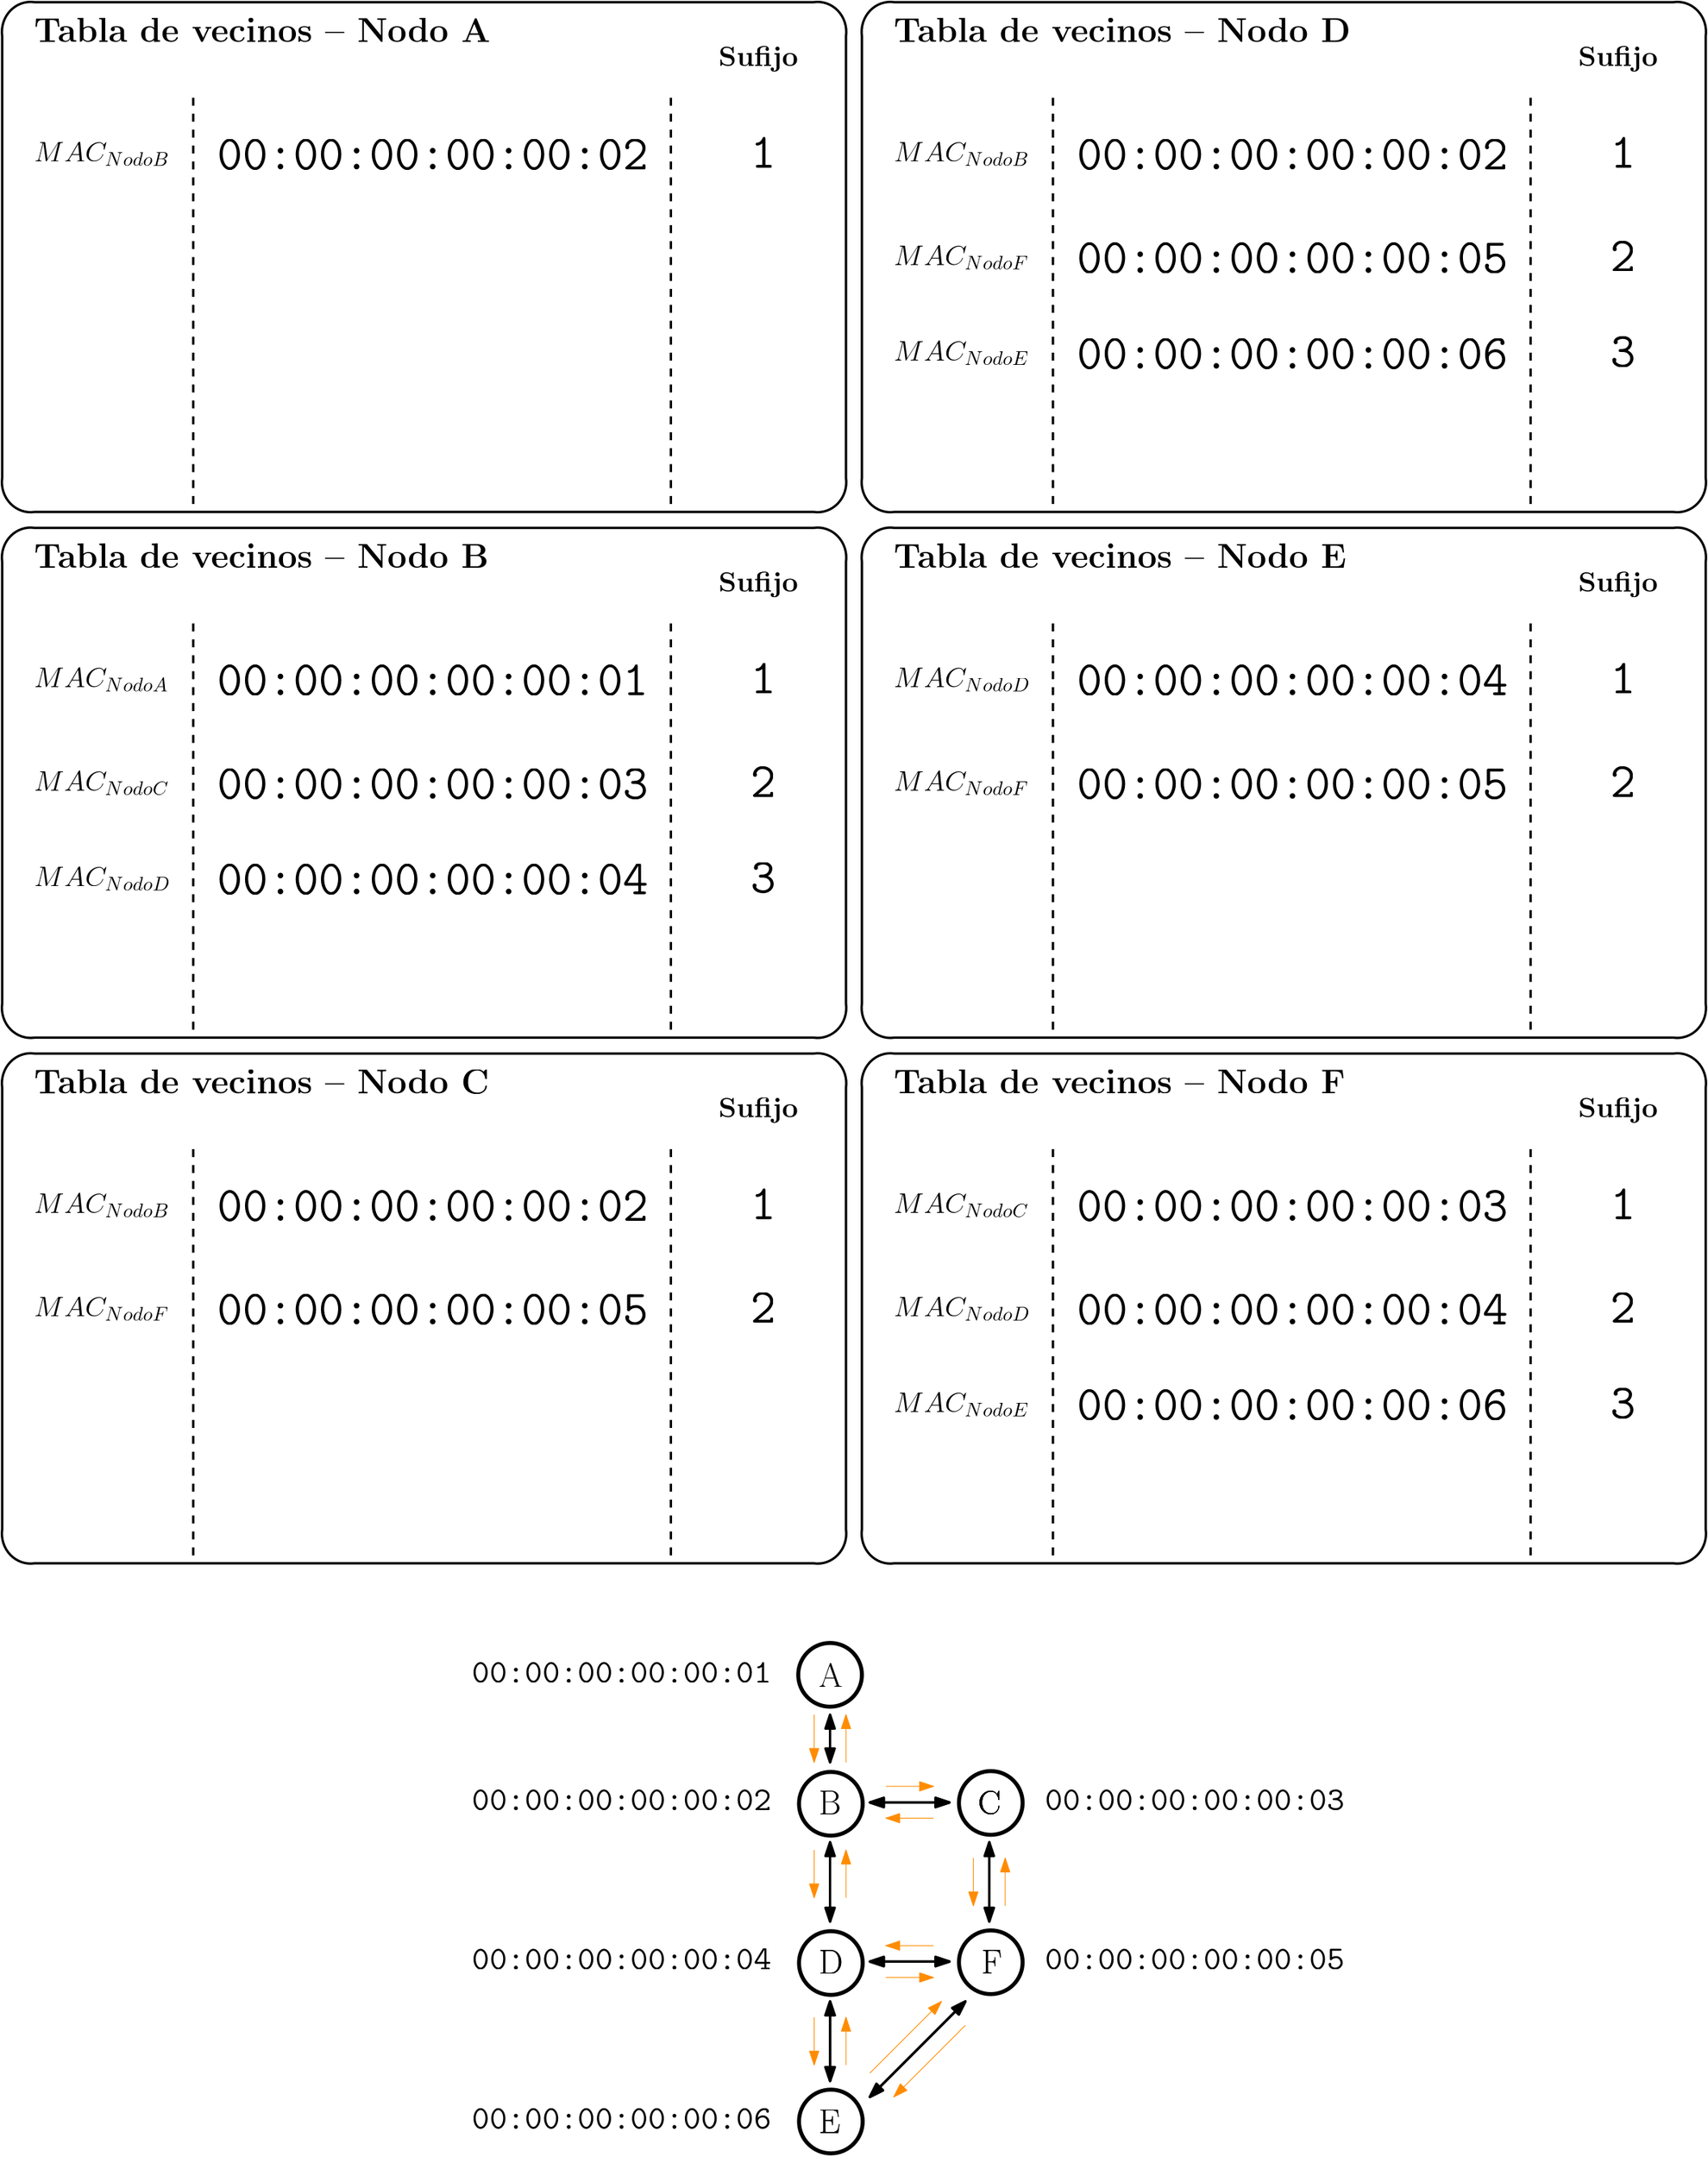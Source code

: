 <?xml version="1.0"?>
<!DOCTYPE ipe SYSTEM "ipe.dtd">
<ipe version="70218" creator="Ipe 7.2.26">
<info created="D:20220906154634" modified="D:20250822190328"/>
<ipestyle name="basic">
<symbol name="arrow/arc(spx)">
<path stroke="sym-stroke" fill="sym-stroke" pen="sym-pen">
0 0 m
-1 0.333 l
-1 -0.333 l
h
</path>
</symbol>
<symbol name="arrow/farc(spx)">
<path stroke="sym-stroke" fill="white" pen="sym-pen">
0 0 m
-1 0.333 l
-1 -0.333 l
h
</path>
</symbol>
<symbol name="arrow/ptarc(spx)">
<path stroke="sym-stroke" fill="sym-stroke" pen="sym-pen">
0 0 m
-1 0.333 l
-0.8 0 l
-1 -0.333 l
h
</path>
</symbol>
<symbol name="arrow/fptarc(spx)">
<path stroke="sym-stroke" fill="white" pen="sym-pen">
0 0 m
-1 0.333 l
-0.8 0 l
-1 -0.333 l
h
</path>
</symbol>
<symbol name="mark/circle(sx)" transformations="translations">
<path fill="sym-stroke">
0.6 0 0 0.6 0 0 e
0.4 0 0 0.4 0 0 e
</path>
</symbol>
<symbol name="mark/disk(sx)" transformations="translations">
<path fill="sym-stroke">
0.6 0 0 0.6 0 0 e
</path>
</symbol>
<symbol name="mark/fdisk(sfx)" transformations="translations">
<group>
<path fill="sym-fill">
0.5 0 0 0.5 0 0 e
</path>
<path fill="sym-stroke" fillrule="eofill">
0.6 0 0 0.6 0 0 e
0.4 0 0 0.4 0 0 e
</path>
</group>
</symbol>
<symbol name="mark/box(sx)" transformations="translations">
<path fill="sym-stroke" fillrule="eofill">
-0.6 -0.6 m
0.6 -0.6 l
0.6 0.6 l
-0.6 0.6 l
h
-0.4 -0.4 m
0.4 -0.4 l
0.4 0.4 l
-0.4 0.4 l
h
</path>
</symbol>
<symbol name="mark/square(sx)" transformations="translations">
<path fill="sym-stroke">
-0.6 -0.6 m
0.6 -0.6 l
0.6 0.6 l
-0.6 0.6 l
h
</path>
</symbol>
<symbol name="mark/fsquare(sfx)" transformations="translations">
<group>
<path fill="sym-fill">
-0.5 -0.5 m
0.5 -0.5 l
0.5 0.5 l
-0.5 0.5 l
h
</path>
<path fill="sym-stroke" fillrule="eofill">
-0.6 -0.6 m
0.6 -0.6 l
0.6 0.6 l
-0.6 0.6 l
h
-0.4 -0.4 m
0.4 -0.4 l
0.4 0.4 l
-0.4 0.4 l
h
</path>
</group>
</symbol>
<symbol name="mark/cross(sx)" transformations="translations">
<group>
<path fill="sym-stroke">
-0.43 -0.57 m
0.57 0.43 l
0.43 0.57 l
-0.57 -0.43 l
h
</path>
<path fill="sym-stroke">
-0.43 0.57 m
0.57 -0.43 l
0.43 -0.57 l
-0.57 0.43 l
h
</path>
</group>
</symbol>
<symbol name="arrow/fnormal(spx)">
<path stroke="sym-stroke" fill="white" pen="sym-pen">
0 0 m
-1 0.333 l
-1 -0.333 l
h
</path>
</symbol>
<symbol name="arrow/pointed(spx)">
<path stroke="sym-stroke" fill="sym-stroke" pen="sym-pen">
0 0 m
-1 0.333 l
-0.8 0 l
-1 -0.333 l
h
</path>
</symbol>
<symbol name="arrow/fpointed(spx)">
<path stroke="sym-stroke" fill="white" pen="sym-pen">
0 0 m
-1 0.333 l
-0.8 0 l
-1 -0.333 l
h
</path>
</symbol>
<symbol name="arrow/linear(spx)">
<path stroke="sym-stroke" pen="sym-pen">
-1 0.333 m
0 0 l
-1 -0.333 l
</path>
</symbol>
<symbol name="arrow/fdouble(spx)">
<path stroke="sym-stroke" fill="white" pen="sym-pen">
0 0 m
-1 0.333 l
-1 -0.333 l
h
-1 0 m
-2 0.333 l
-2 -0.333 l
h
</path>
</symbol>
<symbol name="arrow/double(spx)">
<path stroke="sym-stroke" fill="sym-stroke" pen="sym-pen">
0 0 m
-1 0.333 l
-1 -0.333 l
h
-1 0 m
-2 0.333 l
-2 -0.333 l
h
</path>
</symbol>
<symbol name="arrow/mid-normal(spx)">
<path stroke="sym-stroke" fill="sym-stroke" pen="sym-pen">
0.5 0 m
-0.5 0.333 l
-0.5 -0.333 l
h
</path>
</symbol>
<symbol name="arrow/mid-fnormal(spx)">
<path stroke="sym-stroke" fill="white" pen="sym-pen">
0.5 0 m
-0.5 0.333 l
-0.5 -0.333 l
h
</path>
</symbol>
<symbol name="arrow/mid-pointed(spx)">
<path stroke="sym-stroke" fill="sym-stroke" pen="sym-pen">
0.5 0 m
-0.5 0.333 l
-0.3 0 l
-0.5 -0.333 l
h
</path>
</symbol>
<symbol name="arrow/mid-fpointed(spx)">
<path stroke="sym-stroke" fill="white" pen="sym-pen">
0.5 0 m
-0.5 0.333 l
-0.3 0 l
-0.5 -0.333 l
h
</path>
</symbol>
<symbol name="arrow/mid-double(spx)">
<path stroke="sym-stroke" fill="sym-stroke" pen="sym-pen">
1 0 m
0 0.333 l
0 -0.333 l
h
0 0 m
-1 0.333 l
-1 -0.333 l
h
</path>
</symbol>
<symbol name="arrow/mid-fdouble(spx)">
<path stroke="sym-stroke" fill="white" pen="sym-pen">
1 0 m
0 0.333 l
0 -0.333 l
h
0 0 m
-1 0.333 l
-1 -0.333 l
h
</path>
</symbol>
<anglesize name="22.5 deg" value="22.5"/>
<anglesize name="30 deg" value="30"/>
<anglesize name="45 deg" value="45"/>
<anglesize name="60 deg" value="60"/>
<anglesize name="90 deg" value="90"/>
<arrowsize name="large" value="10"/>
<arrowsize name="small" value="5"/>
<arrowsize name="tiny" value="3"/>
<color name="blue" value="0 0 1"/>
<color name="brown" value="0.647 0.165 0.165"/>
<color name="darkblue" value="0 0 0.545"/>
<color name="darkcyan" value="0 0.545 0.545"/>
<color name="darkgray" value="0.663"/>
<color name="darkgreen" value="0 0.392 0"/>
<color name="darkmagenta" value="0.545 0 0.545"/>
<color name="darkorange" value="1 0.549 0"/>
<color name="darkred" value="0.545 0 0"/>
<color name="gold" value="1 0.843 0"/>
<color name="gray" value="0.745"/>
<color name="green" value="0 1 0"/>
<color name="lightblue" value="0.678 0.847 0.902"/>
<color name="lightcyan" value="0.878 1 1"/>
<color name="lightgray" value="0.827"/>
<color name="lightgreen" value="0.565 0.933 0.565"/>
<color name="lightyellow" value="1 1 0.878"/>
<color name="navy" value="0 0 0.502"/>
<color name="orange" value="1 0.647 0"/>
<color name="pink" value="1 0.753 0.796"/>
<color name="purple" value="0.627 0.125 0.941"/>
<color name="red" value="1 0 0"/>
<color name="seagreen" value="0.18 0.545 0.341"/>
<color name="turquoise" value="0.251 0.878 0.816"/>
<color name="violet" value="0.933 0.51 0.933"/>
<color name="yellow" value="1 1 0"/>
<dashstyle name="dash dot dotted" value="[4 2 1 2 1 2] 0"/>
<dashstyle name="dash dotted" value="[4 2 1 2] 0"/>
<dashstyle name="dashed" value="[4] 0"/>
<dashstyle name="dotted" value="[1 3] 0"/>
<gridsize name="10 pts (~3.5 mm)" value="10"/>
<gridsize name="14 pts (~5 mm)" value="14"/>
<gridsize name="16 pts (~6 mm)" value="16"/>
<gridsize name="20 pts (~7 mm)" value="20"/>
<gridsize name="28 pts (~10 mm)" value="28"/>
<gridsize name="32 pts (~12 mm)" value="32"/>
<gridsize name="4 pts" value="4"/>
<gridsize name="56 pts (~20 mm)" value="56"/>
<gridsize name="8 pts (~3 mm)" value="8"/>
<opacity name="10%" value="0.1"/>
<opacity name="30%" value="0.3"/>
<opacity name="50%" value="0.5"/>
<opacity name="75%" value="0.75"/>
<pen name="fat" value="1.2"/>
<pen name="heavier" value="0.8"/>
<pen name="ultrafat" value="2"/>
<symbolsize name="large" value="5"/>
<symbolsize name="small" value="2"/>
<symbolsize name="tiny" value="1.1"/>
<textsize name="Huge" value="\Huge"/>
<textsize name="LARGE" value="\LARGE"/>
<textsize name="Large" value="\Large"/>
<textsize name="footnote" value="\footnotesize"/>
<textsize name="huge" value="\huge"/>
<textsize name="large" value="\large"/>
<textsize name="script" value="\scriptsize"/>
<textsize name="small" value="\small"/>
<textsize name="tiny" value="\tiny"/>
<textstyle name="center" begin="\begin{center}" end="\end{center}"/>
<textstyle name="item" begin="\begin{itemize}\item{}" end="\end{itemize}"/>
<textstyle name="itemize" begin="\begin{itemize}" end="\end{itemize}"/>
<tiling name="falling" angle="-60" step="4" width="1"/>
<tiling name="rising" angle="30" step="4" width="1"/>
</ipestyle>
<ipestyle name="customsize">
<layout paper="2000 1200" origin="0 0" frame="2000 1200"/>
</ipestyle>
<page>
<layer name="alpha"/>
<view layers="alpha" active="alpha"/>
<path layer="alpha" matrix="1.01922 0 0 1.06663 -8.30485 304.557" stroke="black" pen="fat">
32 832 m
14.1421 0 0 14.1421 30 818 16 816 a
16 608 l
14.1421 0 0 14.1421 30 606 32 592 a
416 592 l
14.1421 0 0 14.1421 418 606 432 608 a
432 816 l
14.1421 0 0 14.1421 418 818 416 832 a
h
</path>
<text matrix="1 0 0 1 -24 356" transformations="translations" pos="48 816" stroke="black" type="label" width="229.408" height="11.955" depth="0" valign="baseline" size="LARGE">\textbf{Tabla de vecinos -- Nodo A}</text>
<path matrix="1 0 0 1.00151 -8 342.793" stroke="black" dash="dashed" pen="fat">
352 800 m
352 592 l
</path>
<text matrix="1 0 0 1 0 344" transformations="translations" pos="368 816" stroke="black" type="label" width="39.9" height="9.962" depth="2.79" valign="baseline" size="Large">\textbf{Sufijo}</text>
<text matrix="1 0 0 1 -16 340.863" transformations="translations" pos="400 768" stroke="black" type="label" width="12.755" height="15.148" depth="0" valign="baseline" size="Huge">\textbf{\texttt{1}}</text>
<text matrix="1 0 0 1 -24 344" transformations="translations" pos="48 768" stroke="black" type="label" width="68.158" height="9.805" depth="2.15" valign="baseline" size="Large" style="math">MAC_{Nodo B}</text>
<path matrix="1 0 0 1.00151 -248 342.793" stroke="black" dash="dashed" pen="fat">
352 800 m
352 592 l
</path>
<text matrix="1 0 0 1 -12 340" transformations="translations" pos="128 768" stroke="black" type="label" width="216.835" height="15.148" depth="0" valign="baseline" size="Huge">\texttt{00:00:00:00:00:02}</text>
<path matrix="1.01922 0 0 1.06663 -8.30485 40.5567" stroke="black" pen="fat">
32 832 m
14.1421 0 0 14.1421 30 818 16 816 a
16 608 l
14.1421 0 0 14.1421 30 606 32 592 a
416 592 l
14.1421 0 0 14.1421 418 606 432 608 a
432 816 l
14.1421 0 0 14.1421 418 818 416 832 a
h
</path>
<text matrix="1 0 0 1 -24 92" transformations="translations" pos="48 816" stroke="black" type="label" width="228.551" height="11.955" depth="0" valign="baseline" size="LARGE">\textbf{Tabla de vecinos -- Nodo B}</text>
<path matrix="1 0 0 1.00151 -8 78.7934" stroke="black" dash="dashed" pen="fat">
352 800 m
352 592 l
</path>
<text matrix="1 0 0 1 0 80" transformations="translations" pos="368 816" stroke="black" type="label" width="39.9" height="9.962" depth="2.79" valign="baseline" size="Large">\textbf{Sufijo}</text>
<text matrix="1 0 0 1 -16 76.8627" transformations="translations" pos="400 768" stroke="black" type="label" width="12.755" height="15.148" depth="0" valign="baseline" size="Huge">\textbf{\texttt{1}}</text>
<text matrix="1 0 0 1 -24 80" transformations="translations" pos="48 768" stroke="black" type="label" width="67.573" height="9.805" depth="2.15" valign="baseline" size="Large" style="math">MAC_{Nodo A}</text>
<path matrix="1 0 0 1.00151 -248 78.7931" stroke="black" dash="dashed" pen="fat">
352 800 m
352 592 l
</path>
<text matrix="1 0 0 1 -12 76" transformations="translations" pos="128 768" stroke="black" type="label" width="216.835" height="15.148" depth="0" valign="baseline" size="Huge">\texttt{00:00:00:00:00:01}</text>
<text matrix="1 0 0 1 -16 24.8627" transformations="translations" pos="400 768" stroke="black" type="label" width="12.755" height="15.148" depth="0" valign="baseline" size="Huge">\textbf{\texttt{2}}</text>
<text matrix="1 0 0 1 -24 28" transformations="translations" pos="48 768" stroke="black" type="label" width="67.935" height="9.805" depth="2.15" valign="baseline" size="Large" style="math">MAC_{Nodo C}</text>
<text matrix="1 0 0 1 -12 24" transformations="translations" pos="128 768" stroke="black" type="label" width="216.835" height="15.148" depth="0" valign="baseline" size="Huge">\texttt{00:00:00:00:00:03}</text>
<text matrix="1 0 0 1 -16 -23.137" transformations="translations" pos="400 768" stroke="black" type="label" width="12.755" height="15.148" depth="0" valign="baseline" size="Huge">\textbf{\texttt{3}}</text>
<text matrix="1 0 0 1 -24 -20" transformations="translations" pos="48 768" stroke="black" type="label" width="68.626" height="9.805" depth="2.15" valign="baseline" size="Large" style="math">MAC_{Nodo D}</text>
<text matrix="1 0 0 1 -12 -24" transformations="translations" pos="128 768" stroke="black" type="label" width="216.835" height="15.148" depth="0" valign="baseline" size="Huge">\texttt{00:00:00:00:00:04}</text>
<path matrix="1.01922 0 0 1.06663 -8.30485 -223.443" stroke="black" pen="fat">
32 832 m
14.1421 0 0 14.1421 30 818 16 816 a
16 608 l
14.1421 0 0 14.1421 30 606 32 592 a
416 592 l
14.1421 0 0 14.1421 418 606 432 608 a
432 816 l
14.1421 0 0 14.1421 418 818 416 832 a
h
</path>
<text matrix="1 0 0 1 -24 -172" transformations="translations" pos="48 816" stroke="black" type="label" width="228.77" height="11.955" depth="0" valign="baseline" size="LARGE">\textbf{Tabla de vecinos -- Nodo C}</text>
<path matrix="1 0 0 1.00151 -8 -185.207" stroke="black" dash="dashed" pen="fat">
352 800 m
352 592 l
</path>
<text matrix="1 0 0 1 0 -184" transformations="translations" pos="368 816" stroke="black" type="label" width="39.9" height="9.962" depth="2.79" valign="baseline" size="Large">\textbf{Sufijo}</text>
<text matrix="1 0 0 1 -16 -187.137" transformations="translations" pos="400 768" stroke="black" type="label" width="12.755" height="15.148" depth="0" valign="baseline" size="Huge">\textbf{\texttt{1}}</text>
<text matrix="1 0 0 1 -24 -184" transformations="translations" pos="48 768" stroke="black" type="label" width="68.158" height="9.805" depth="2.15" valign="baseline" size="Large" style="math">MAC_{Nodo B}</text>
<path matrix="1 0 0 1.00151 -248 -185.207" stroke="black" dash="dashed" pen="fat">
352 800 m
352 592 l
</path>
<text matrix="1 0 0 1 -12 -188" transformations="translations" pos="128 768" stroke="black" type="label" width="216.835" height="15.148" depth="0" valign="baseline" size="Huge">\texttt{00:00:00:00:00:02}</text>
<text matrix="1 0 0 1 -16 -239.137" transformations="translations" pos="400 768" stroke="black" type="label" width="12.755" height="15.148" depth="0" valign="baseline" size="Huge">\textbf{\texttt{2}}</text>
<text matrix="1 0 0 1 -24 -236" transformations="translations" pos="48 768" stroke="black" type="label" width="67.892" height="9.805" depth="2.15" valign="baseline" size="Large" style="math">MAC_{Nodo F}</text>
<text matrix="1 0 0 1 -12 -240" transformations="translations" pos="128 768" stroke="black" type="label" width="216.835" height="15.148" depth="0" valign="baseline" size="Huge">\texttt{00:00:00:00:00:05}</text>
<path matrix="1.01922 0 0 1.06663 423.695 40.5567" stroke="black" pen="fat">
32 832 m
14.1421 0 0 14.1421 30 818 16 816 a
16 608 l
14.1421 0 0 14.1421 30 606 32 592 a
416 592 l
14.1421 0 0 14.1421 418 606 432 608 a
432 816 l
14.1421 0 0 14.1421 418 818 416 832 a
h
</path>
<text matrix="1 0 0 1 408 92" transformations="translations" pos="48 816" stroke="black" type="label" width="227.495" height="11.955" depth="0" valign="baseline" size="LARGE">\textbf{Tabla de vecinos -- Nodo E}</text>
<path matrix="1 0 0 1.00151 424 78.7934" stroke="black" dash="dashed" pen="fat">
352 800 m
352 592 l
</path>
<text matrix="1 0 0 1 432 80" transformations="translations" pos="368 816" stroke="black" type="label" width="39.9" height="9.962" depth="2.79" valign="baseline" size="Large">\textbf{Sufijo}</text>
<text matrix="1 0 0 1 416 76.8627" transformations="translations" pos="400 768" stroke="black" type="label" width="12.755" height="15.148" depth="0" valign="baseline" size="Huge">\textbf{\texttt{1}}</text>
<text matrix="1 0 0 1 408 80" transformations="translations" pos="48 768" stroke="black" type="label" width="68.626" height="9.805" depth="2.15" valign="baseline" size="Large" style="math">MAC_{Nodo D}</text>
<path matrix="1 0 0 1.00151 184 78.7931" stroke="black" dash="dashed" pen="fat">
352 800 m
352 592 l
</path>
<text matrix="1 0 0 1 420 76" transformations="translations" pos="128 768" stroke="black" type="label" width="216.835" height="15.148" depth="0" valign="baseline" size="Huge">\texttt{00:00:00:00:00:04}</text>
<text matrix="1 0 0 1 416 24.8627" transformations="translations" pos="400 768" stroke="black" type="label" width="12.755" height="15.148" depth="0" valign="baseline" size="Huge">\textbf{\texttt{2}}</text>
<text matrix="1 0 0 1 408 28" transformations="translations" pos="48 768" stroke="black" type="label" width="67.892" height="9.805" depth="2.15" valign="baseline" size="Large" style="math">MAC_{Nodo F}</text>
<text matrix="1 0 0 1 420 24" transformations="translations" pos="128 768" stroke="black" type="label" width="216.835" height="15.148" depth="0" valign="baseline" size="Huge">\texttt{00:00:00:00:00:05}</text>
<path matrix="1.01922 0 0 1.06663 423.695 304.557" stroke="black" pen="fat">
32 832 m
14.1421 0 0 14.1421 30 818 16 816 a
16 608 l
14.1421 0 0 14.1421 30 606 32 592 a
416 592 l
14.1421 0 0 14.1421 418 606 432 608 a
432 816 l
14.1421 0 0 14.1421 418 818 416 832 a
h
</path>
<text matrix="1 0 0 1 408 356" transformations="translations" pos="48 816" stroke="black" type="label" width="229.627" height="11.955" depth="0" valign="baseline" size="LARGE">\textbf{Tabla de vecinos -- Nodo D}</text>
<path matrix="1 0 0 1.00151 424 342.793" stroke="black" dash="dashed" pen="fat">
352 800 m
352 592 l
</path>
<text matrix="1 0 0 1 432 344" transformations="translations" pos="368 816" stroke="black" type="label" width="39.9" height="9.962" depth="2.79" valign="baseline" size="Large">\textbf{Sufijo}</text>
<text matrix="1 0 0 1 416 340.863" transformations="translations" pos="400 768" stroke="black" type="label" width="12.755" height="15.148" depth="0" valign="baseline" size="Huge">\textbf{\texttt{1}}</text>
<text matrix="1 0 0 1 408 344" transformations="translations" pos="48 768" stroke="black" type="label" width="68.158" height="9.805" depth="2.15" valign="baseline" size="Large" style="math">MAC_{Nodo B}</text>
<path matrix="1 0 0 1.00151 184 342.793" stroke="black" dash="dashed" pen="fat">
352 800 m
352 592 l
</path>
<text matrix="1 0 0 1 420 340" transformations="translations" pos="128 768" stroke="black" type="label" width="216.835" height="15.148" depth="0" valign="baseline" size="Huge">\texttt{00:00:00:00:00:02}</text>
<text matrix="1 0 0 1 416 288.863" transformations="translations" pos="400 768" stroke="black" type="label" width="12.755" height="15.148" depth="0" valign="baseline" size="Huge">\textbf{\texttt{2}}</text>
<text matrix="1 0 0 1 408 292" transformations="translations" pos="48 768" stroke="black" type="label" width="67.892" height="9.805" depth="2.15" valign="baseline" size="Large" style="math">MAC_{Nodo F}</text>
<text matrix="1 0 0 1 420 288" transformations="translations" pos="128 768" stroke="black" type="label" width="216.835" height="15.148" depth="0" valign="baseline" size="Huge">\texttt{00:00:00:00:00:05}</text>
<text matrix="1 0 0 1 416 240.863" transformations="translations" pos="400 768" stroke="black" type="label" width="12.755" height="15.148" depth="0" valign="baseline" size="Huge">\textbf{\texttt{3}}</text>
<text matrix="1 0 0 1 408 244" transformations="translations" pos="48 768" stroke="black" type="label" width="68.03" height="9.805" depth="2.15" valign="baseline" size="Large" style="math">MAC_{Nodo E}</text>
<text matrix="1 0 0 1 420 240" transformations="translations" pos="128 768" stroke="black" type="label" width="216.835" height="15.148" depth="0" valign="baseline" size="Huge">\texttt{00:00:00:00:00:06}</text>
<path matrix="1.01922 0 0 1.06663 423.695 -223.443" stroke="black" pen="fat">
32 832 m
14.1421 0 0 14.1421 30 818 16 816 a
16 608 l
14.1421 0 0 14.1421 30 606 32 592 a
416 592 l
14.1421 0 0 14.1421 418 606 432 608 a
432 816 l
14.1421 0 0 14.1421 418 818 416 832 a
h
</path>
<text matrix="1 0 0 1 408 -172" transformations="translations" pos="48 816" stroke="black" type="label" width="226.957" height="11.955" depth="0" valign="baseline" size="LARGE">\textbf{Tabla de vecinos -- Nodo F}</text>
<path matrix="1 0 0 1.00151 424 -185.207" stroke="black" dash="dashed" pen="fat">
352 800 m
352 592 l
</path>
<text matrix="1 0 0 1 432 -184" transformations="translations" pos="368 816" stroke="black" type="label" width="39.9" height="9.962" depth="2.79" valign="baseline" size="Large">\textbf{Sufijo}</text>
<text matrix="1 0 0 1 416 -187.137" transformations="translations" pos="400 768" stroke="black" type="label" width="12.755" height="15.148" depth="0" valign="baseline" size="Huge">\textbf{\texttt{1}}</text>
<text matrix="1 0 0 1 408 -184" transformations="translations" pos="48 768" stroke="black" type="label" width="67.935" height="9.805" depth="2.15" valign="baseline" size="Large" style="math">MAC_{Nodo C}</text>
<path matrix="1 0 0 1.00151 184 -185.207" stroke="black" dash="dashed" pen="fat">
352 800 m
352 592 l
</path>
<text matrix="1 0 0 1 420 -188" transformations="translations" pos="128 768" stroke="black" type="label" width="216.835" height="15.148" depth="0" valign="baseline" size="Huge">\texttt{00:00:00:00:00:03}</text>
<text matrix="1 0 0 1 416 -239.137" transformations="translations" pos="400 768" stroke="black" type="label" width="12.755" height="15.148" depth="0" valign="baseline" size="Huge">\textbf{\texttt{2}}</text>
<text matrix="1 0 0 1 408 -236" transformations="translations" pos="48 768" stroke="black" type="label" width="68.626" height="9.805" depth="2.15" valign="baseline" size="Large" style="math">MAC_{Nodo D}</text>
<text matrix="1 0 0 1 420 -240" transformations="translations" pos="128 768" stroke="black" type="label" width="216.835" height="15.148" depth="0" valign="baseline" size="Huge">\texttt{00:00:00:00:00:04}</text>
<text matrix="1 0 0 1 416 -287.137" transformations="translations" pos="400 768" stroke="black" type="label" width="12.755" height="15.148" depth="0" valign="baseline" size="Huge">\textbf{\texttt{3}}</text>
<text matrix="1 0 0 1 408 -284" transformations="translations" pos="48 768" stroke="black" type="label" width="68.03" height="9.805" depth="2.15" valign="baseline" size="Large" style="math">MAC_{Nodo E}</text>
<text matrix="1 0 0 1 420 -288" transformations="translations" pos="128 768" stroke="black" type="label" width="216.835" height="15.148" depth="0" valign="baseline" size="Huge">\texttt{00:00:00:00:00:06}</text>
<path matrix="1 0 0 1 344 -448" stroke="black" pen="ultrafat">
16 0 0 16 80 800 e
</path>
<text matrix="1 0 0 1 342.316 -454.089" transformations="translations" pos="76 800" stroke="black" type="label" width="11.936" height="11.761" depth="0" valign="baseline" size="LARGE">A</text>
<path matrix="1 0 0 1 344.39 -512.758" stroke="black" pen="ultrafat">
16 0 0 16 80 800 e
</path>
<path matrix="1 0 0 1 344.39 -592.737" stroke="black" pen="fat">
16 0 0 16 80 800 e
</path>
<path matrix="1 0 0 1 344.39 -672.32" stroke="black" pen="fat">
16 0 0 16 80 800 e
</path>
<path matrix="1 0 0 1 424.753 -512.347" stroke="black" pen="fat">
16 0 0 16 80 800 e
</path>
<path matrix="1 0 0 1 344 -464" stroke="black" pen="fat" arrow="normal/normal" rarrow="normal/normal">
80 652 m
80 612 l
</path>
<path matrix="1 0 0 1.66667 344 -925.333" stroke="black" pen="fat" arrow="normal/normal" rarrow="normal/normal">
80 716 m
80 692 l
</path>
<path matrix="1 0 0 1 344 -448" stroke="black" pen="fat" arrow="normal/normal" rarrow="normal/normal">
80 780 m
80 756 l
</path>
<path matrix="1 0 0 1 424.753 -592.347" stroke="black" pen="fat">
16 0 0 16 80 800 e
</path>
<path matrix="1 0 0 1 344 -464" stroke="black" pen="fat" arrow="normal/normal" rarrow="normal/normal">
100 672 m
140 672 l
</path>
<text matrix="1 0 0 1 342.316 -518.089" transformations="translations" pos="76 800" stroke="black" type="label" width="11.265" height="11.761" depth="0" valign="baseline" size="LARGE">B</text>
<text matrix="1 0 0 1 342.316 -598.089" transformations="translations" pos="76 800" stroke="black" type="label" width="12.164" height="11.761" depth="0" valign="baseline" size="LARGE">D</text>
<text matrix="1 0 0 1 342.316 -678.089" transformations="translations" pos="76 800" stroke="black" type="label" width="10.815" height="11.761" depth="0" valign="baseline" size="LARGE">E</text>
<text matrix="1 0 0 1 423.995 -598.016" transformations="translations" pos="76 800" stroke="black" type="label" width="10.365" height="11.761" depth="0" valign="baseline" size="LARGE">F</text>
<text matrix="1 0 0 1 422.316 -518.089" transformations="translations" pos="76 800" stroke="black" type="label" width="11.493" height="11.761" depth="0" valign="baseline" size="LARGE">C</text>
<path matrix="1 0 0 1 424.753 -512.347" stroke="black" pen="fat">
16 0 0 16 80 800 e
</path>
<text matrix="1 0 0 1 422.316 -518.089" transformations="translations" pos="76 800" stroke="black" type="label" width="11.493" height="11.761" depth="0" valign="baseline" size="LARGE">C</text>
<path matrix="1 0 0 1 424.753 -512.347" stroke="black" pen="fat">
16 0 0 16 80 800 e
</path>
<text matrix="1 0 0 1 422.316 -518.089" transformations="translations" pos="76 800" stroke="black" type="label" width="11.493" height="11.761" depth="0" valign="baseline" size="LARGE">C</text>
<path matrix="1 0 0 1 424.753 -512.347" stroke="black" pen="fat">
16 0 0 16 80 800 e
</path>
<text matrix="1 0 0 1 422.316 -518.089" transformations="translations" pos="76 800" stroke="black" type="label" width="11.493" height="11.761" depth="0" valign="baseline" size="LARGE">C</text>
<path matrix="1 0 0 1 424.753 -512.347" stroke="black" pen="ultrafat">
16 0 0 16 80 800 e
</path>
<text matrix="1 0 0 1 422.316 -518.089" transformations="translations" pos="76 800" stroke="black" type="label" width="11.493" height="11.761" depth="0" valign="baseline" size="LARGE">C</text>
<path matrix="1 0 0 1 344 -384.108" stroke="black" pen="fat" arrow="normal/normal" rarrow="normal/normal">
100 672 m
140 672 l
</path>
<path matrix="1 0 0 1 344 -384.108" stroke="black" pen="fat" arrow="normal/normal" rarrow="normal/normal">
100 672 m
140 672 l
</path>
<path matrix="1 0 0 1 168 -448" stroke="black" pen="fat" arrow="normal/normal" rarrow="normal/normal">
324 636 m
276 588 l
</path>
<path matrix="1 0 0 1 344.39 -592.737" stroke="black" pen="ultrafat">
16 0 0 16 80 800 e
</path>
<path matrix="1 0 0 1 344.39 -672.32" stroke="black" pen="ultrafat">
16 0 0 16 80 800 e
</path>
<path matrix="1 0 0 1 344 -464" stroke="black" pen="fat" arrow="normal/normal" rarrow="normal/normal">
80 652 m
80 612 l
</path>
<path matrix="1 0 0 1 424.753 -592.347" stroke="black" pen="ultrafat">
16 0 0 16 80 800 e
</path>
<path matrix="1 0 0 1 344 -464" stroke="black" pen="fat" arrow="normal/normal" rarrow="normal/normal">
100 672 m
140 672 l
</path>
<text matrix="1 0 0 1 342.316 -598.089" transformations="translations" pos="76 800" stroke="black" type="label" width="12.164" height="11.761" depth="0" valign="baseline" size="LARGE">D</text>
<text matrix="1 0 0 1 342.316 -678.089" transformations="translations" pos="76 800" stroke="black" type="label" width="10.815" height="11.761" depth="0" valign="baseline" size="LARGE">E</text>
<text matrix="1 0 0 1 423.995 -598.016" transformations="translations" pos="76 800" stroke="black" type="label" width="10.365" height="11.761" depth="0" valign="baseline" size="LARGE">F</text>
<path matrix="1 0 0 1 168 -448" stroke="black" pen="fat" arrow="normal/normal" rarrow="normal/normal">
324 636 m
276 588 l
</path>
<path matrix="1 0 0 1.66667 424 -925.333" stroke="black" pen="fat" arrow="normal/normal" rarrow="normal/normal">
80 716 m
80 692 l
</path>
<path matrix="1 0 0 1 168 -432" stroke="darkorange" arrow="normal/normal">
248 764 m
248 740 l
</path>
<path matrix="1 0 0 1 168 -500" stroke="darkorange" arrow="normal/normal">
248 764 m
248 740 l
</path>
<path matrix="1 0 0 1 168 -584" stroke="darkorange" arrow="normal/normal">
248 764 m
248 740 l
</path>
<path matrix="1 0 0 1 184 -584" stroke="darkorange" rarrow="normal/normal">
248 764 m
248 740 l
</path>
<path matrix="1 0 0 1 184 -500" stroke="darkorange" rarrow="normal/normal">
248 764 m
248 740 l
</path>
<path matrix="1 0 0 1 184 -432" stroke="darkorange" rarrow="normal/normal">
248 764 m
248 740 l
</path>
<path matrix="1 0 0 1 168 -432" stroke="darkorange" arrow="normal/normal">
284 728 m
308 728 l
</path>
<path matrix="1 0 0 1 168 -432" stroke="darkorange" rarrow="normal/normal">
284 712 m
308 712 l
</path>
<path matrix="1 0 0 1 168 -496" stroke="darkorange" rarrow="normal/normal">
284 712 m
308 712 l
</path>
<path matrix="1 0 0 1 168 -512" stroke="darkorange" arrow="normal/normal">
284 712 m
308 712 l
</path>
<path matrix="1 0 0 1 168 -432" stroke="darkorange" arrow="normal/normal">
328 692 m
328 668 l
</path>
<path matrix="1 0 0 1 168 -432" stroke="darkorange" arrow="normal/normal">
344 668 m
344 692 l
</path>
<path matrix="1 0 0 1 168 -432" stroke="darkorange" rarrow="normal/normal">
312 620 m
276 584 l
276 584 l
</path>
<path matrix="1 0 0 1 168 -432" stroke="darkorange" arrow="normal/normal">
324 608 m
288 572 l
</path>
<text matrix="1 0 0 1 116 -420" transformations="translations" pos="128 768" stroke="black" type="label" width="150.599" height="10.521" depth="0" valign="baseline" size="LARGE">\texttt{00:00:00:00:00:01}</text>
<text matrix="1 0 0 1 116 -484" transformations="translations" pos="128 768" stroke="black" type="label" width="150.599" height="10.521" depth="0" valign="baseline" size="LARGE">\texttt{00:00:00:00:00:02}</text>
<text matrix="1 0 0 1 116 -564" transformations="translations" pos="128 768" stroke="black" type="label" width="150.599" height="10.521" depth="0" valign="baseline" size="LARGE">\texttt{00:00:00:00:00:04}</text>
<text matrix="1 0 0 1 116 -644" transformations="translations" pos="128 768" stroke="black" type="label" width="150.599" height="10.521" depth="0" valign="baseline" size="LARGE">\texttt{00:00:00:00:00:06}</text>
<text matrix="1 0 0 1 404 -484" transformations="translations" pos="128 768" stroke="black" type="label" width="150.599" height="10.521" depth="0" valign="baseline" size="LARGE">\texttt{00:00:00:00:00:03}</text>
<text matrix="1 0 0 1 404 -564" transformations="translations" pos="128 768" stroke="black" type="label" width="150.599" height="10.521" depth="0" valign="baseline" size="LARGE">\texttt{00:00:00:00:00:05}</text>
</page>
</ipe>

